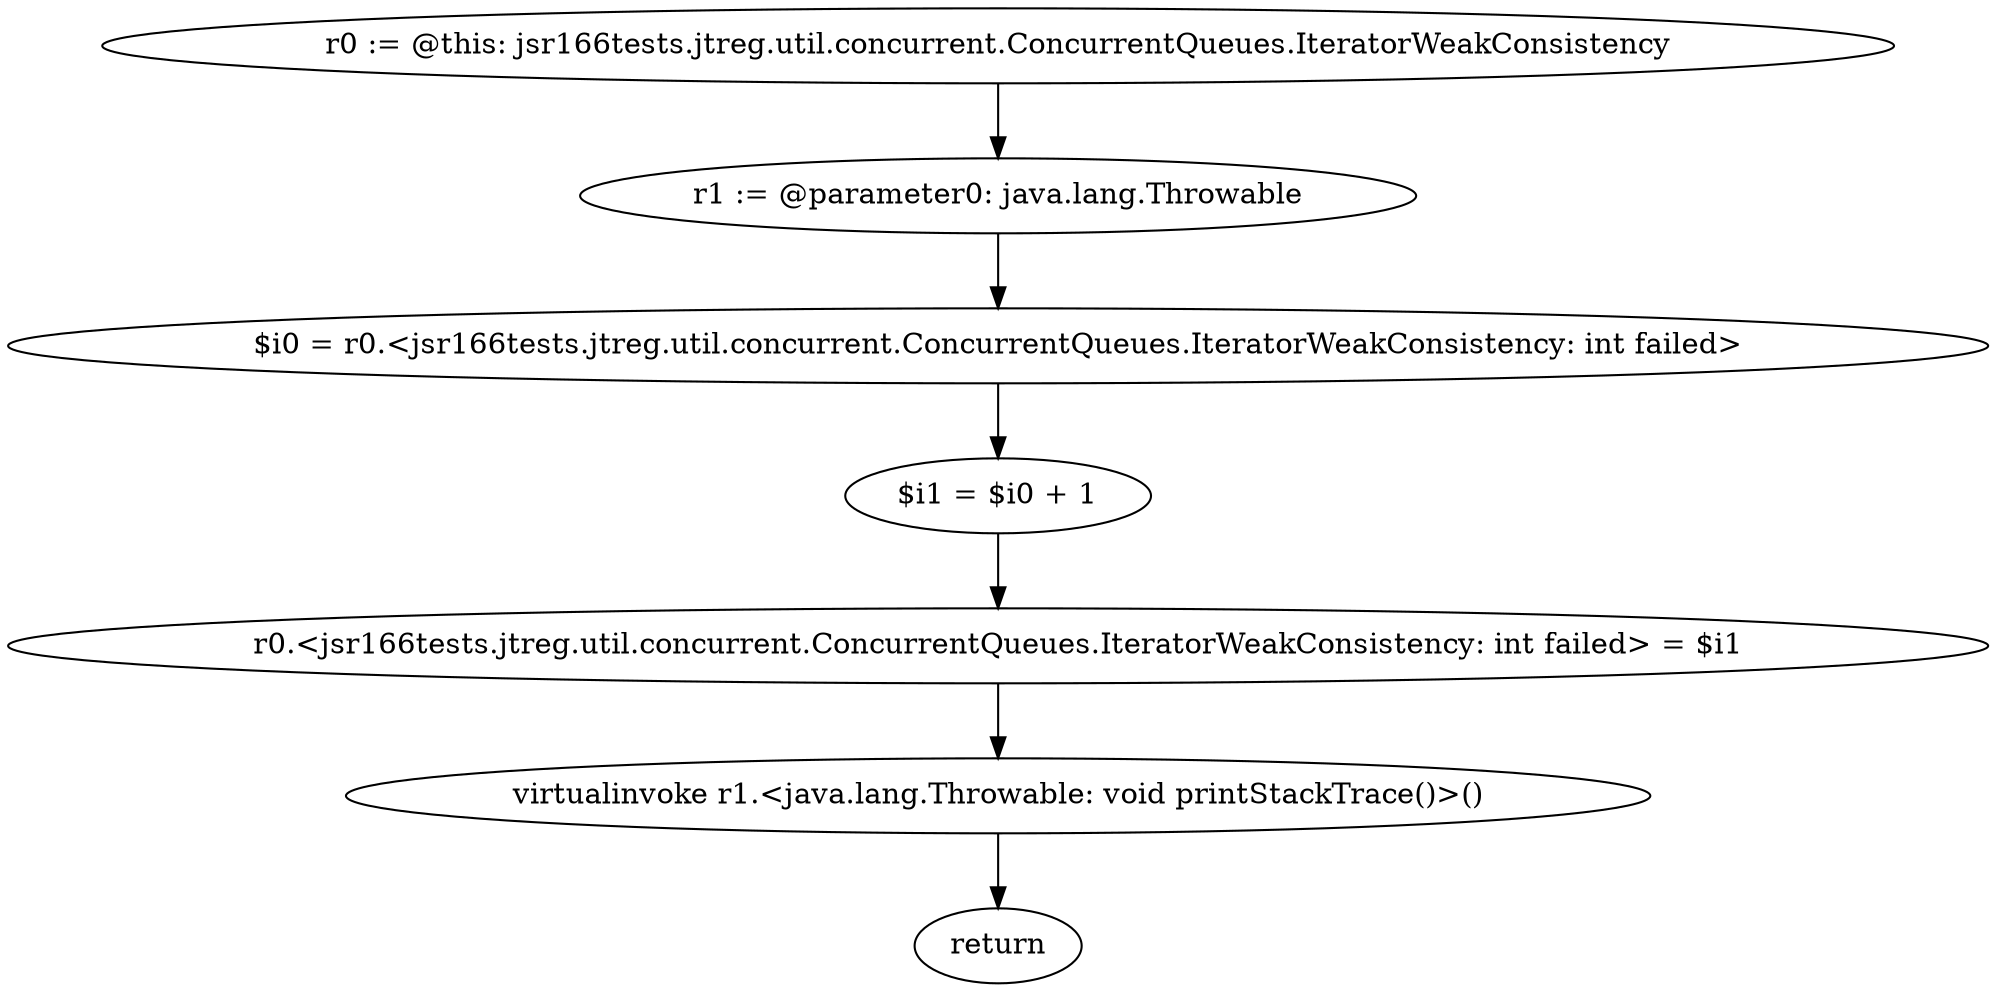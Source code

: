digraph "unitGraph" {
    "r0 := @this: jsr166tests.jtreg.util.concurrent.ConcurrentQueues.IteratorWeakConsistency"
    "r1 := @parameter0: java.lang.Throwable"
    "$i0 = r0.<jsr166tests.jtreg.util.concurrent.ConcurrentQueues.IteratorWeakConsistency: int failed>"
    "$i1 = $i0 + 1"
    "r0.<jsr166tests.jtreg.util.concurrent.ConcurrentQueues.IteratorWeakConsistency: int failed> = $i1"
    "virtualinvoke r1.<java.lang.Throwable: void printStackTrace()>()"
    "return"
    "r0 := @this: jsr166tests.jtreg.util.concurrent.ConcurrentQueues.IteratorWeakConsistency"->"r1 := @parameter0: java.lang.Throwable";
    "r1 := @parameter0: java.lang.Throwable"->"$i0 = r0.<jsr166tests.jtreg.util.concurrent.ConcurrentQueues.IteratorWeakConsistency: int failed>";
    "$i0 = r0.<jsr166tests.jtreg.util.concurrent.ConcurrentQueues.IteratorWeakConsistency: int failed>"->"$i1 = $i0 + 1";
    "$i1 = $i0 + 1"->"r0.<jsr166tests.jtreg.util.concurrent.ConcurrentQueues.IteratorWeakConsistency: int failed> = $i1";
    "r0.<jsr166tests.jtreg.util.concurrent.ConcurrentQueues.IteratorWeakConsistency: int failed> = $i1"->"virtualinvoke r1.<java.lang.Throwable: void printStackTrace()>()";
    "virtualinvoke r1.<java.lang.Throwable: void printStackTrace()>()"->"return";
}
